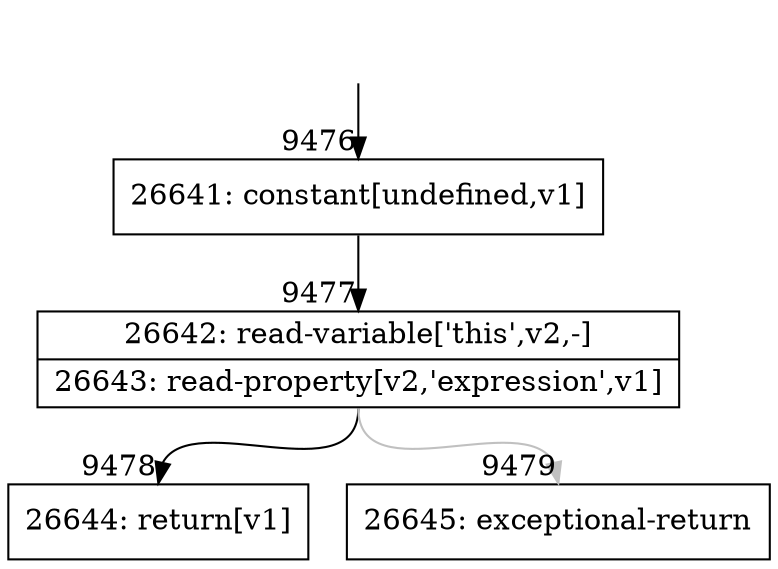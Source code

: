 digraph {
rankdir="TD"
BB_entry728[shape=none,label=""];
BB_entry728 -> BB9476 [tailport=s, headport=n, headlabel="    9476"]
BB9476 [shape=record label="{26641: constant[undefined,v1]}" ] 
BB9476 -> BB9477 [tailport=s, headport=n, headlabel="      9477"]
BB9477 [shape=record label="{26642: read-variable['this',v2,-]|26643: read-property[v2,'expression',v1]}" ] 
BB9477 -> BB9478 [tailport=s, headport=n, headlabel="      9478"]
BB9477 -> BB9479 [tailport=s, headport=n, color=gray, headlabel="      9479"]
BB9478 [shape=record label="{26644: return[v1]}" ] 
BB9479 [shape=record label="{26645: exceptional-return}" ] 
//#$~ 7472
}
